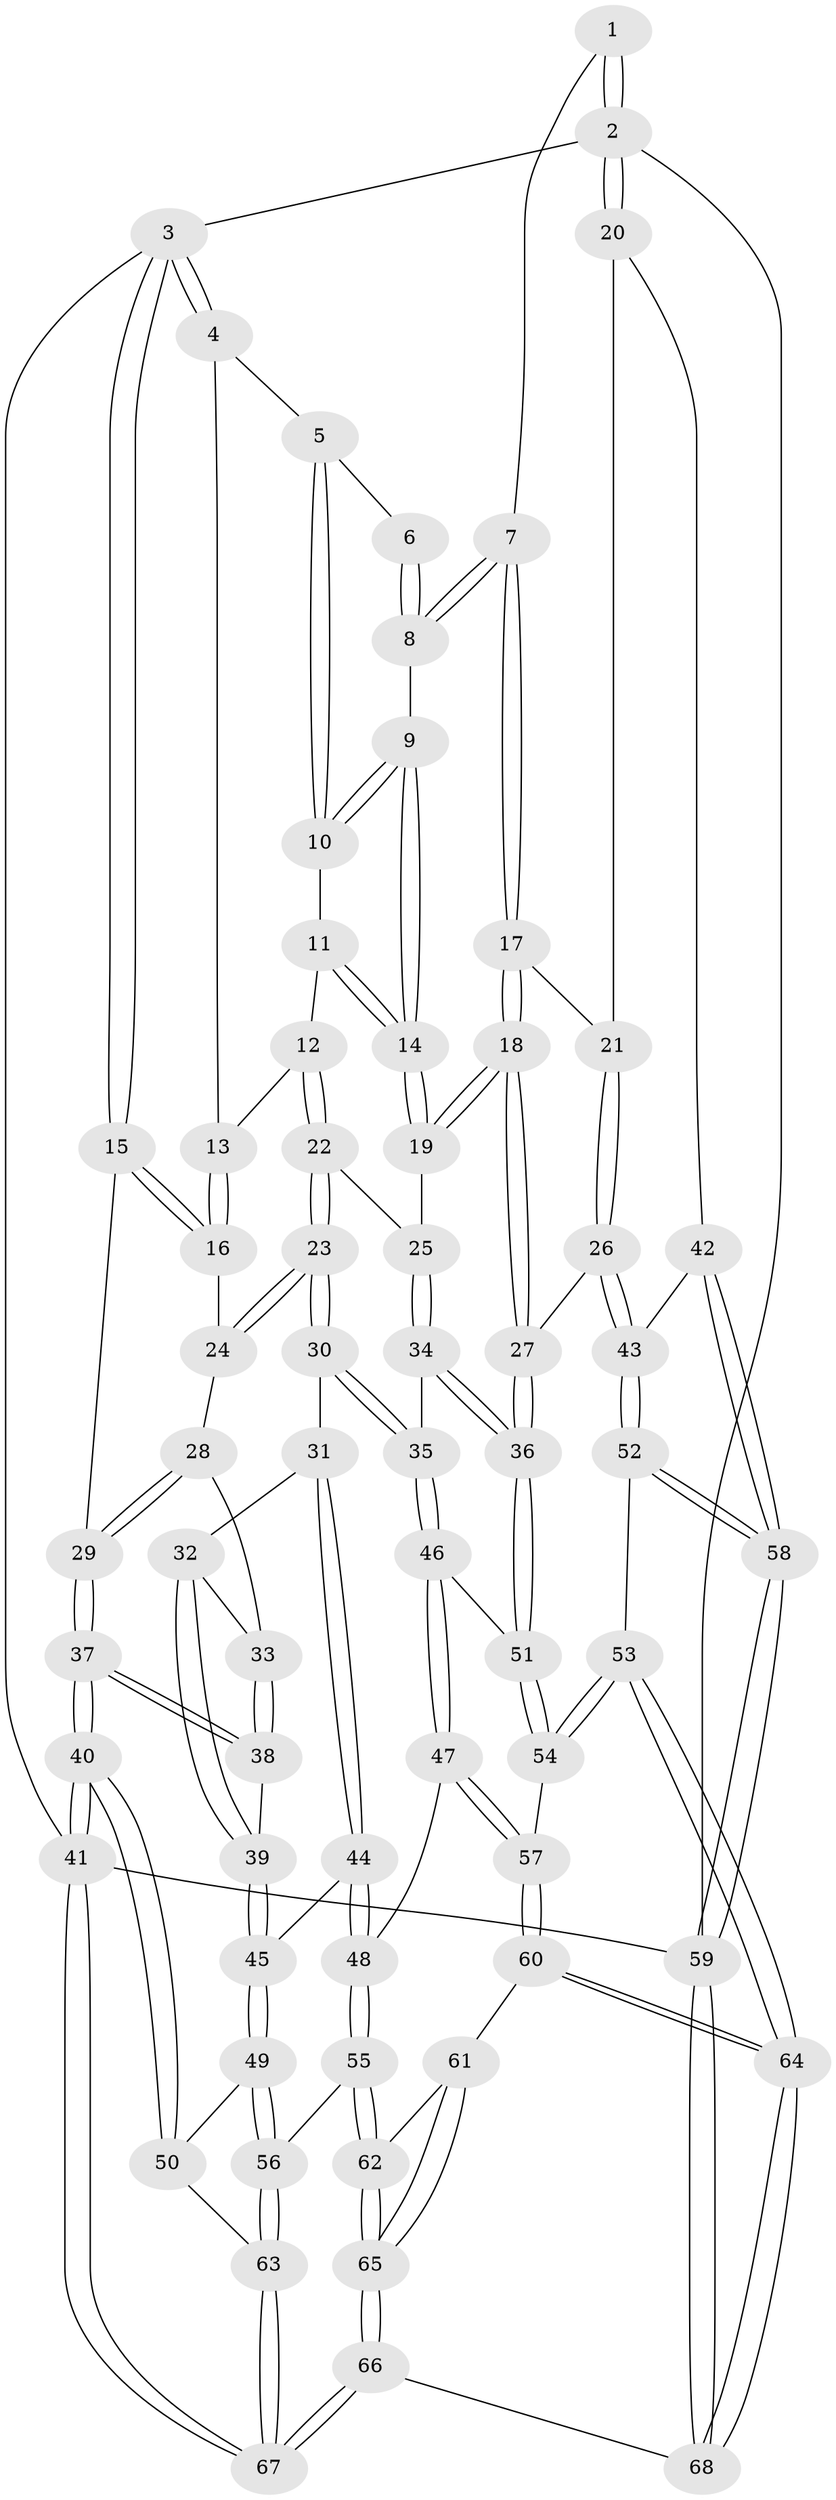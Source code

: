 // Generated by graph-tools (version 1.1) at 2025/11/02/27/25 16:11:58]
// undirected, 68 vertices, 167 edges
graph export_dot {
graph [start="1"]
  node [color=gray90,style=filled];
  1 [pos="+1+0"];
  2 [pos="+1+0"];
  3 [pos="+0+0"];
  4 [pos="+0.3466908733532837+0"];
  5 [pos="+0.6931145886178552+0"];
  6 [pos="+0.9242463876914618+0"];
  7 [pos="+0.9054907900753724+0.13035444459932036"];
  8 [pos="+0.8862748329772882+0.12050366020002101"];
  9 [pos="+0.7694854973535862+0.0765792607744286"];
  10 [pos="+0.7076946791760187+0"];
  11 [pos="+0.598581344052099+0.08917524979751522"];
  12 [pos="+0.4731711892722238+0.13628821322443438"];
  13 [pos="+0.3440569921840324+0"];
  14 [pos="+0.6846369133856997+0.2795537720891263"];
  15 [pos="+0+0"];
  16 [pos="+0.20635717792781838+0.18545520707465887"];
  17 [pos="+0.9470600060590312+0.17221341801302062"];
  18 [pos="+0.7284004508298086+0.3264250043853395"];
  19 [pos="+0.6825977253250006+0.29148099397118055"];
  20 [pos="+1+0.1719131432201193"];
  21 [pos="+1+0.1944785287000793"];
  22 [pos="+0.49247914439606477+0.27550514130464704"];
  23 [pos="+0.3577371328322641+0.3512433985347676"];
  24 [pos="+0.20944674995271412+0.22606826130979685"];
  25 [pos="+0.5839452972953932+0.3029558233634387"];
  26 [pos="+0.8509955215765056+0.4675519216753665"];
  27 [pos="+0.8081667323759413+0.45700663886512816"];
  28 [pos="+0.1193848031044608+0.29962769587090443"];
  29 [pos="+0+0.10316993766104067"];
  30 [pos="+0.35203649399954945+0.3934191345365059"];
  31 [pos="+0.31108552610423035+0.4420863516540053"];
  32 [pos="+0.18382698314029594+0.44073202541874806"];
  33 [pos="+0.09425704420173764+0.36344355699127123"];
  34 [pos="+0.5513278081554751+0.5252766066758064"];
  35 [pos="+0.49158212946343965+0.5375363268230403"];
  36 [pos="+0.6745644059861546+0.5765956026791695"];
  37 [pos="+0+0.5005293100591689"];
  38 [pos="+0+0.4586760460082113"];
  39 [pos="+0.12655308052354242+0.5401974567761597"];
  40 [pos="+0+0.6946125890197661"];
  41 [pos="+0+1"];
  42 [pos="+1+0.5564267592057613"];
  43 [pos="+0.8943345972273652+0.4966263411488639"];
  44 [pos="+0.2589089483228151+0.6247854311886551"];
  45 [pos="+0.1933417036206865+0.6368481610660716"];
  46 [pos="+0.4256133991345591+0.666853883765115"];
  47 [pos="+0.3927087838585951+0.6986934407315336"];
  48 [pos="+0.37626673059800464+0.698200714412099"];
  49 [pos="+0.14498782769335838+0.6853193762229075"];
  50 [pos="+0+0.7384258113453607"];
  51 [pos="+0.669887738036112+0.6764043451144689"];
  52 [pos="+0.8273337292899802+0.831524788766589"];
  53 [pos="+0.731570046772191+0.8103713665322204"];
  54 [pos="+0.6999594648008787+0.785534546357956"];
  55 [pos="+0.27235954369359183+0.8724841701701863"];
  56 [pos="+0.22017832401977036+0.853350892145818"];
  57 [pos="+0.4964318833322391+0.8266153342421471"];
  58 [pos="+1+1"];
  59 [pos="+1+1"];
  60 [pos="+0.4729171321837687+0.9022093915977427"];
  61 [pos="+0.4541934478377247+0.9066411681037919"];
  62 [pos="+0.2847856917691862+0.90083223515126"];
  63 [pos="+0.09769492417575548+0.8987953266011109"];
  64 [pos="+0.566076720476016+1"];
  65 [pos="+0.2517985631049073+1"];
  66 [pos="+0.21493411553623726+1"];
  67 [pos="+0.0213034969283496+1"];
  68 [pos="+0.5672745598999883+1"];
  1 -- 2;
  1 -- 2;
  1 -- 7;
  2 -- 3;
  2 -- 20;
  2 -- 20;
  2 -- 59;
  3 -- 4;
  3 -- 4;
  3 -- 15;
  3 -- 15;
  3 -- 41;
  4 -- 5;
  4 -- 13;
  5 -- 6;
  5 -- 10;
  5 -- 10;
  6 -- 8;
  6 -- 8;
  7 -- 8;
  7 -- 8;
  7 -- 17;
  7 -- 17;
  8 -- 9;
  9 -- 10;
  9 -- 10;
  9 -- 14;
  9 -- 14;
  10 -- 11;
  11 -- 12;
  11 -- 14;
  11 -- 14;
  12 -- 13;
  12 -- 22;
  12 -- 22;
  13 -- 16;
  13 -- 16;
  14 -- 19;
  14 -- 19;
  15 -- 16;
  15 -- 16;
  15 -- 29;
  16 -- 24;
  17 -- 18;
  17 -- 18;
  17 -- 21;
  18 -- 19;
  18 -- 19;
  18 -- 27;
  18 -- 27;
  19 -- 25;
  20 -- 21;
  20 -- 42;
  21 -- 26;
  21 -- 26;
  22 -- 23;
  22 -- 23;
  22 -- 25;
  23 -- 24;
  23 -- 24;
  23 -- 30;
  23 -- 30;
  24 -- 28;
  25 -- 34;
  25 -- 34;
  26 -- 27;
  26 -- 43;
  26 -- 43;
  27 -- 36;
  27 -- 36;
  28 -- 29;
  28 -- 29;
  28 -- 33;
  29 -- 37;
  29 -- 37;
  30 -- 31;
  30 -- 35;
  30 -- 35;
  31 -- 32;
  31 -- 44;
  31 -- 44;
  32 -- 33;
  32 -- 39;
  32 -- 39;
  33 -- 38;
  33 -- 38;
  34 -- 35;
  34 -- 36;
  34 -- 36;
  35 -- 46;
  35 -- 46;
  36 -- 51;
  36 -- 51;
  37 -- 38;
  37 -- 38;
  37 -- 40;
  37 -- 40;
  38 -- 39;
  39 -- 45;
  39 -- 45;
  40 -- 41;
  40 -- 41;
  40 -- 50;
  40 -- 50;
  41 -- 67;
  41 -- 67;
  41 -- 59;
  42 -- 43;
  42 -- 58;
  42 -- 58;
  43 -- 52;
  43 -- 52;
  44 -- 45;
  44 -- 48;
  44 -- 48;
  45 -- 49;
  45 -- 49;
  46 -- 47;
  46 -- 47;
  46 -- 51;
  47 -- 48;
  47 -- 57;
  47 -- 57;
  48 -- 55;
  48 -- 55;
  49 -- 50;
  49 -- 56;
  49 -- 56;
  50 -- 63;
  51 -- 54;
  51 -- 54;
  52 -- 53;
  52 -- 58;
  52 -- 58;
  53 -- 54;
  53 -- 54;
  53 -- 64;
  53 -- 64;
  54 -- 57;
  55 -- 56;
  55 -- 62;
  55 -- 62;
  56 -- 63;
  56 -- 63;
  57 -- 60;
  57 -- 60;
  58 -- 59;
  58 -- 59;
  59 -- 68;
  59 -- 68;
  60 -- 61;
  60 -- 64;
  60 -- 64;
  61 -- 62;
  61 -- 65;
  61 -- 65;
  62 -- 65;
  62 -- 65;
  63 -- 67;
  63 -- 67;
  64 -- 68;
  64 -- 68;
  65 -- 66;
  65 -- 66;
  66 -- 67;
  66 -- 67;
  66 -- 68;
}
